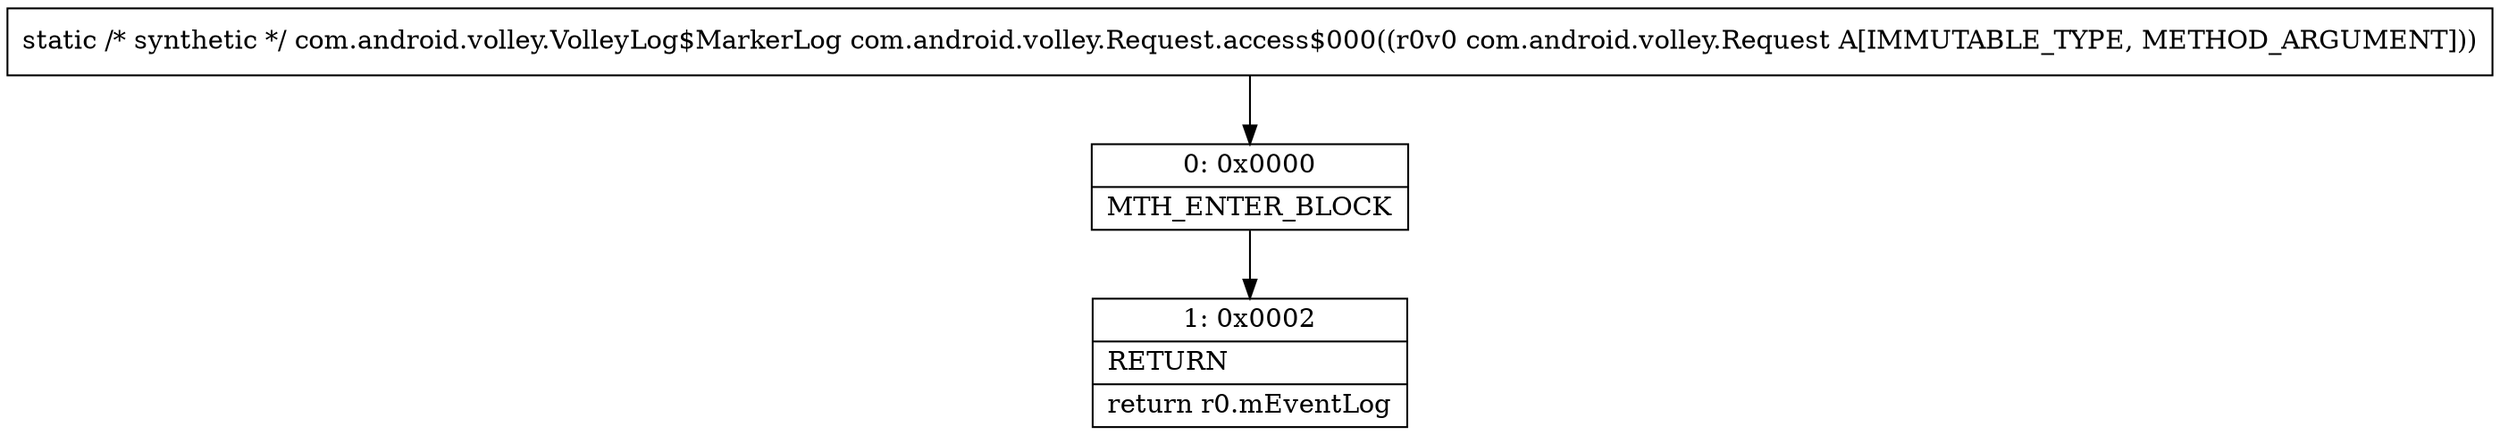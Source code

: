 digraph "CFG forcom.android.volley.Request.access$000(Lcom\/android\/volley\/Request;)Lcom\/android\/volley\/VolleyLog$MarkerLog;" {
Node_0 [shape=record,label="{0\:\ 0x0000|MTH_ENTER_BLOCK\l}"];
Node_1 [shape=record,label="{1\:\ 0x0002|RETURN\l|return r0.mEventLog\l}"];
MethodNode[shape=record,label="{static \/* synthetic *\/ com.android.volley.VolleyLog$MarkerLog com.android.volley.Request.access$000((r0v0 com.android.volley.Request A[IMMUTABLE_TYPE, METHOD_ARGUMENT])) }"];
MethodNode -> Node_0;
Node_0 -> Node_1;
}

